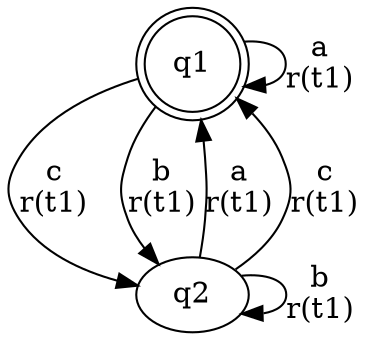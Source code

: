 digraph L {
	qq1[label=q1 shape=doublecircle]
	qq2[label=q2]
	qq1 -> qq2[label="c\nr(t1)\n"]
	qq2 -> qq2[label="b\nr(t1)\n"]
	qq2 -> qq1[label="a\nr(t1)\n"]
	qq2 -> qq1[label="c\nr(t1)\n"]
	qq1 -> qq2[label="b\nr(t1)\n"]
	qq1 -> qq1[label="a\nr(t1)\n"]
}
